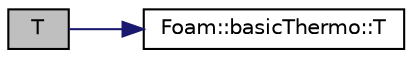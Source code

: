 digraph "T"
{
  bgcolor="transparent";
  edge [fontname="Helvetica",fontsize="10",labelfontname="Helvetica",labelfontsize="10"];
  node [fontname="Helvetica",fontsize="10",shape=record];
  rankdir="LR";
  Node1489 [label="T",height=0.2,width=0.4,color="black", fillcolor="grey75", style="filled", fontcolor="black"];
  Node1489 -> Node1490 [color="midnightblue",fontsize="10",style="solid",fontname="Helvetica"];
  Node1490 [label="Foam::basicThermo::T",height=0.2,width=0.4,color="black",URL="$a30993.html#a36910f175f1b9478cb168b63da0a9904",tooltip="Temperature [K]. "];
}
